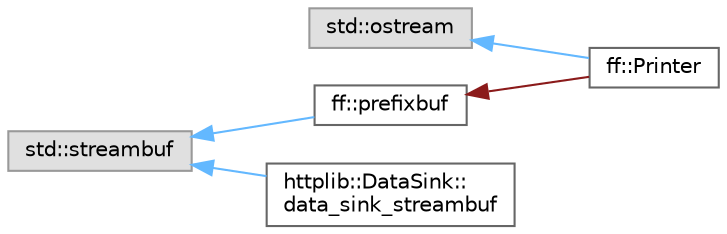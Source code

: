 digraph "类继承关系图"
{
 // LATEX_PDF_SIZE
  bgcolor="transparent";
  edge [fontname=Helvetica,fontsize=10,labelfontname=Helvetica,labelfontsize=10];
  node [fontname=Helvetica,fontsize=10,shape=box,height=0.2,width=0.4];
  rankdir="LR";
  Node0 [id="Node000000",label="std::ostream",height=0.2,width=0.4,color="grey60", fillcolor="#E0E0E0", style="filled",tooltip=" "];
  Node0 -> Node1 [id="edge6578_Node000000_Node000001",dir="back",color="steelblue1",style="solid",tooltip=" "];
  Node1 [id="Node000001",label="ff::Printer",height=0.2,width=0.4,color="grey40", fillcolor="white", style="filled",URL="$classff_1_1_printer.html",tooltip=" "];
  Node3 [id="Node000003",label="std::streambuf",height=0.2,width=0.4,color="grey60", fillcolor="#E0E0E0", style="filled",tooltip=" "];
  Node3 -> Node2 [id="edge6579_Node000003_Node000002",dir="back",color="steelblue1",style="solid",tooltip=" "];
  Node2 [id="Node000002",label="ff::prefixbuf",height=0.2,width=0.4,color="grey40", fillcolor="white", style="filled",URL="$classff_1_1prefixbuf.html",tooltip=" "];
  Node2 -> Node1 [id="edge6580_Node000002_Node000001",dir="back",color="firebrick4",style="solid",tooltip=" "];
  Node3 -> Node4 [id="edge6581_Node000003_Node000004",dir="back",color="steelblue1",style="solid",tooltip=" "];
  Node4 [id="Node000004",label="httplib::DataSink::\ldata_sink_streambuf",height=0.2,width=0.4,color="grey40", fillcolor="white", style="filled",URL="$classhttplib_1_1_data_sink_1_1data__sink__streambuf.html",tooltip=" "];
}
